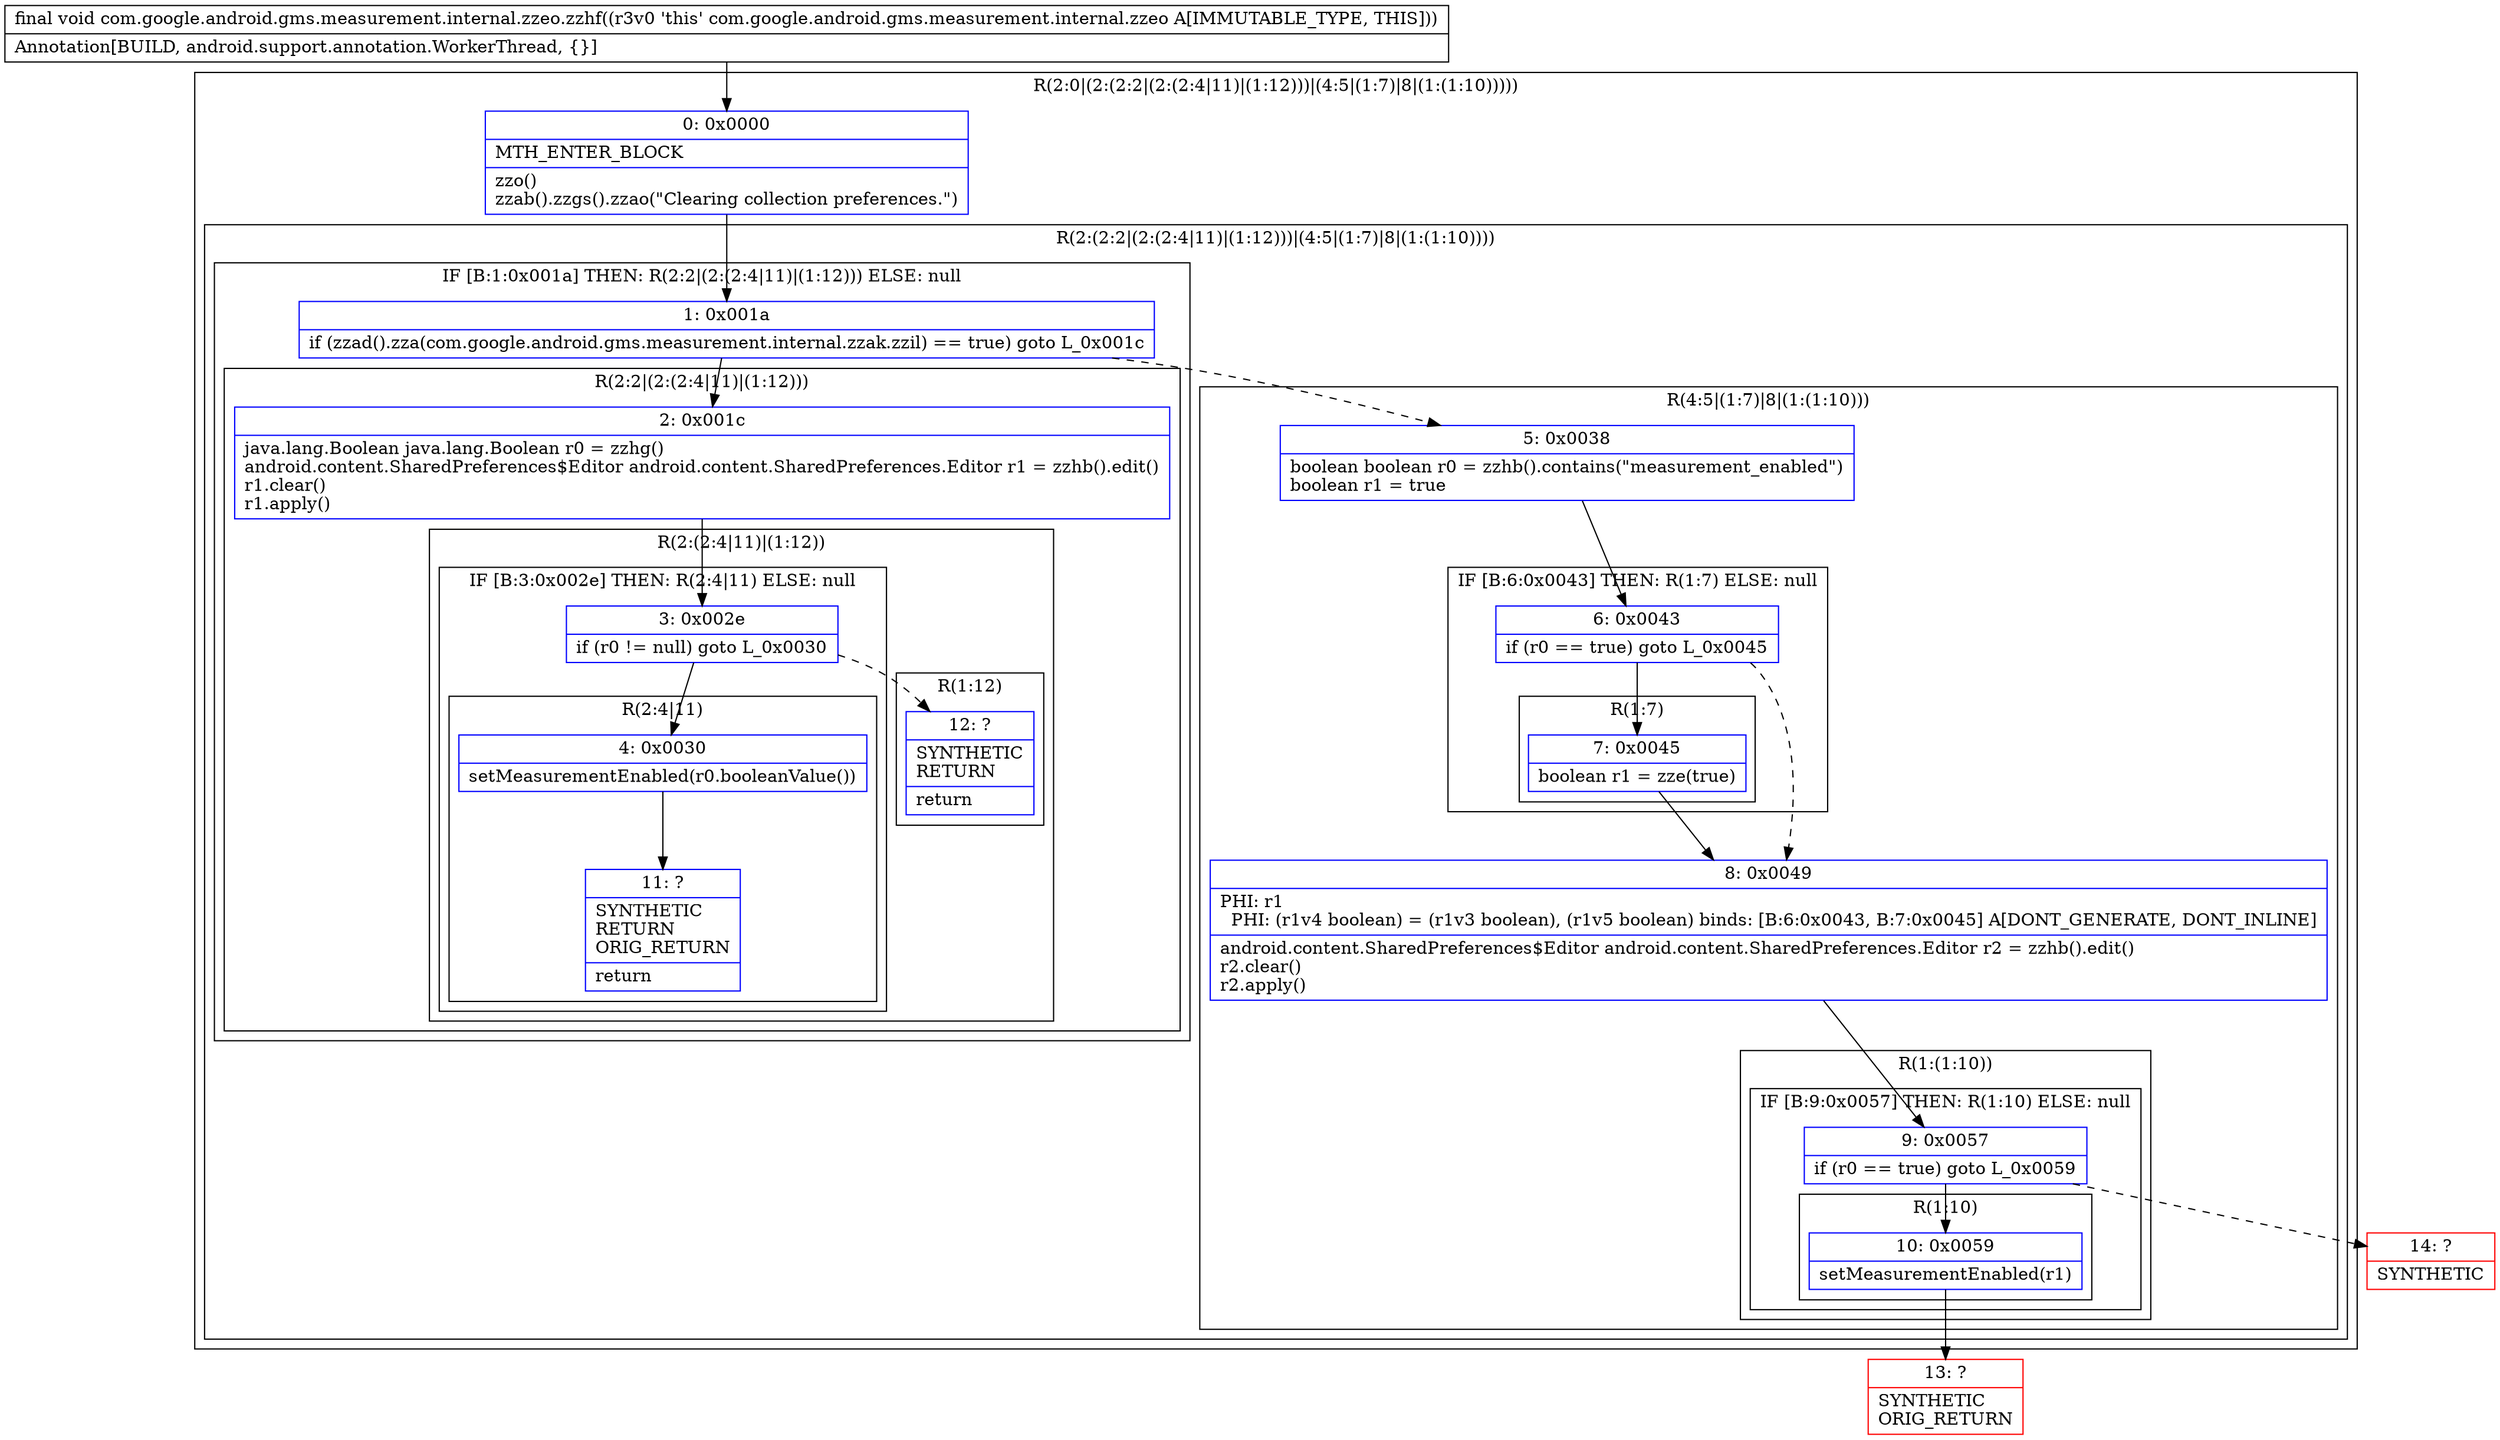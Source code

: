 digraph "CFG forcom.google.android.gms.measurement.internal.zzeo.zzhf()V" {
subgraph cluster_Region_1289413212 {
label = "R(2:0|(2:(2:2|(2:(2:4|11)|(1:12)))|(4:5|(1:7)|8|(1:(1:10)))))";
node [shape=record,color=blue];
Node_0 [shape=record,label="{0\:\ 0x0000|MTH_ENTER_BLOCK\l|zzo()\lzzab().zzgs().zzao(\"Clearing collection preferences.\")\l}"];
subgraph cluster_Region_953838900 {
label = "R(2:(2:2|(2:(2:4|11)|(1:12)))|(4:5|(1:7)|8|(1:(1:10))))";
node [shape=record,color=blue];
subgraph cluster_IfRegion_1572727762 {
label = "IF [B:1:0x001a] THEN: R(2:2|(2:(2:4|11)|(1:12))) ELSE: null";
node [shape=record,color=blue];
Node_1 [shape=record,label="{1\:\ 0x001a|if (zzad().zza(com.google.android.gms.measurement.internal.zzak.zzil) == true) goto L_0x001c\l}"];
subgraph cluster_Region_663810569 {
label = "R(2:2|(2:(2:4|11)|(1:12)))";
node [shape=record,color=blue];
Node_2 [shape=record,label="{2\:\ 0x001c|java.lang.Boolean java.lang.Boolean r0 = zzhg()\landroid.content.SharedPreferences$Editor android.content.SharedPreferences.Editor r1 = zzhb().edit()\lr1.clear()\lr1.apply()\l}"];
subgraph cluster_Region_841725819 {
label = "R(2:(2:4|11)|(1:12))";
node [shape=record,color=blue];
subgraph cluster_IfRegion_1321539042 {
label = "IF [B:3:0x002e] THEN: R(2:4|11) ELSE: null";
node [shape=record,color=blue];
Node_3 [shape=record,label="{3\:\ 0x002e|if (r0 != null) goto L_0x0030\l}"];
subgraph cluster_Region_682345886 {
label = "R(2:4|11)";
node [shape=record,color=blue];
Node_4 [shape=record,label="{4\:\ 0x0030|setMeasurementEnabled(r0.booleanValue())\l}"];
Node_11 [shape=record,label="{11\:\ ?|SYNTHETIC\lRETURN\lORIG_RETURN\l|return\l}"];
}
}
subgraph cluster_Region_695757664 {
label = "R(1:12)";
node [shape=record,color=blue];
Node_12 [shape=record,label="{12\:\ ?|SYNTHETIC\lRETURN\l|return\l}"];
}
}
}
}
subgraph cluster_Region_500830839 {
label = "R(4:5|(1:7)|8|(1:(1:10)))";
node [shape=record,color=blue];
Node_5 [shape=record,label="{5\:\ 0x0038|boolean boolean r0 = zzhb().contains(\"measurement_enabled\")\lboolean r1 = true\l}"];
subgraph cluster_IfRegion_2070746404 {
label = "IF [B:6:0x0043] THEN: R(1:7) ELSE: null";
node [shape=record,color=blue];
Node_6 [shape=record,label="{6\:\ 0x0043|if (r0 == true) goto L_0x0045\l}"];
subgraph cluster_Region_2034493797 {
label = "R(1:7)";
node [shape=record,color=blue];
Node_7 [shape=record,label="{7\:\ 0x0045|boolean r1 = zze(true)\l}"];
}
}
Node_8 [shape=record,label="{8\:\ 0x0049|PHI: r1 \l  PHI: (r1v4 boolean) = (r1v3 boolean), (r1v5 boolean) binds: [B:6:0x0043, B:7:0x0045] A[DONT_GENERATE, DONT_INLINE]\l|android.content.SharedPreferences$Editor android.content.SharedPreferences.Editor r2 = zzhb().edit()\lr2.clear()\lr2.apply()\l}"];
subgraph cluster_Region_1117786294 {
label = "R(1:(1:10))";
node [shape=record,color=blue];
subgraph cluster_IfRegion_1522954054 {
label = "IF [B:9:0x0057] THEN: R(1:10) ELSE: null";
node [shape=record,color=blue];
Node_9 [shape=record,label="{9\:\ 0x0057|if (r0 == true) goto L_0x0059\l}"];
subgraph cluster_Region_877069712 {
label = "R(1:10)";
node [shape=record,color=blue];
Node_10 [shape=record,label="{10\:\ 0x0059|setMeasurementEnabled(r1)\l}"];
}
}
}
}
}
}
Node_13 [shape=record,color=red,label="{13\:\ ?|SYNTHETIC\lORIG_RETURN\l}"];
Node_14 [shape=record,color=red,label="{14\:\ ?|SYNTHETIC\l}"];
MethodNode[shape=record,label="{final void com.google.android.gms.measurement.internal.zzeo.zzhf((r3v0 'this' com.google.android.gms.measurement.internal.zzeo A[IMMUTABLE_TYPE, THIS]))  | Annotation[BUILD, android.support.annotation.WorkerThread, \{\}]\l}"];
MethodNode -> Node_0;
Node_0 -> Node_1;
Node_1 -> Node_2;
Node_1 -> Node_5[style=dashed];
Node_2 -> Node_3;
Node_3 -> Node_4;
Node_3 -> Node_12[style=dashed];
Node_4 -> Node_11;
Node_5 -> Node_6;
Node_6 -> Node_7;
Node_6 -> Node_8[style=dashed];
Node_7 -> Node_8;
Node_8 -> Node_9;
Node_9 -> Node_10;
Node_9 -> Node_14[style=dashed];
Node_10 -> Node_13;
}

